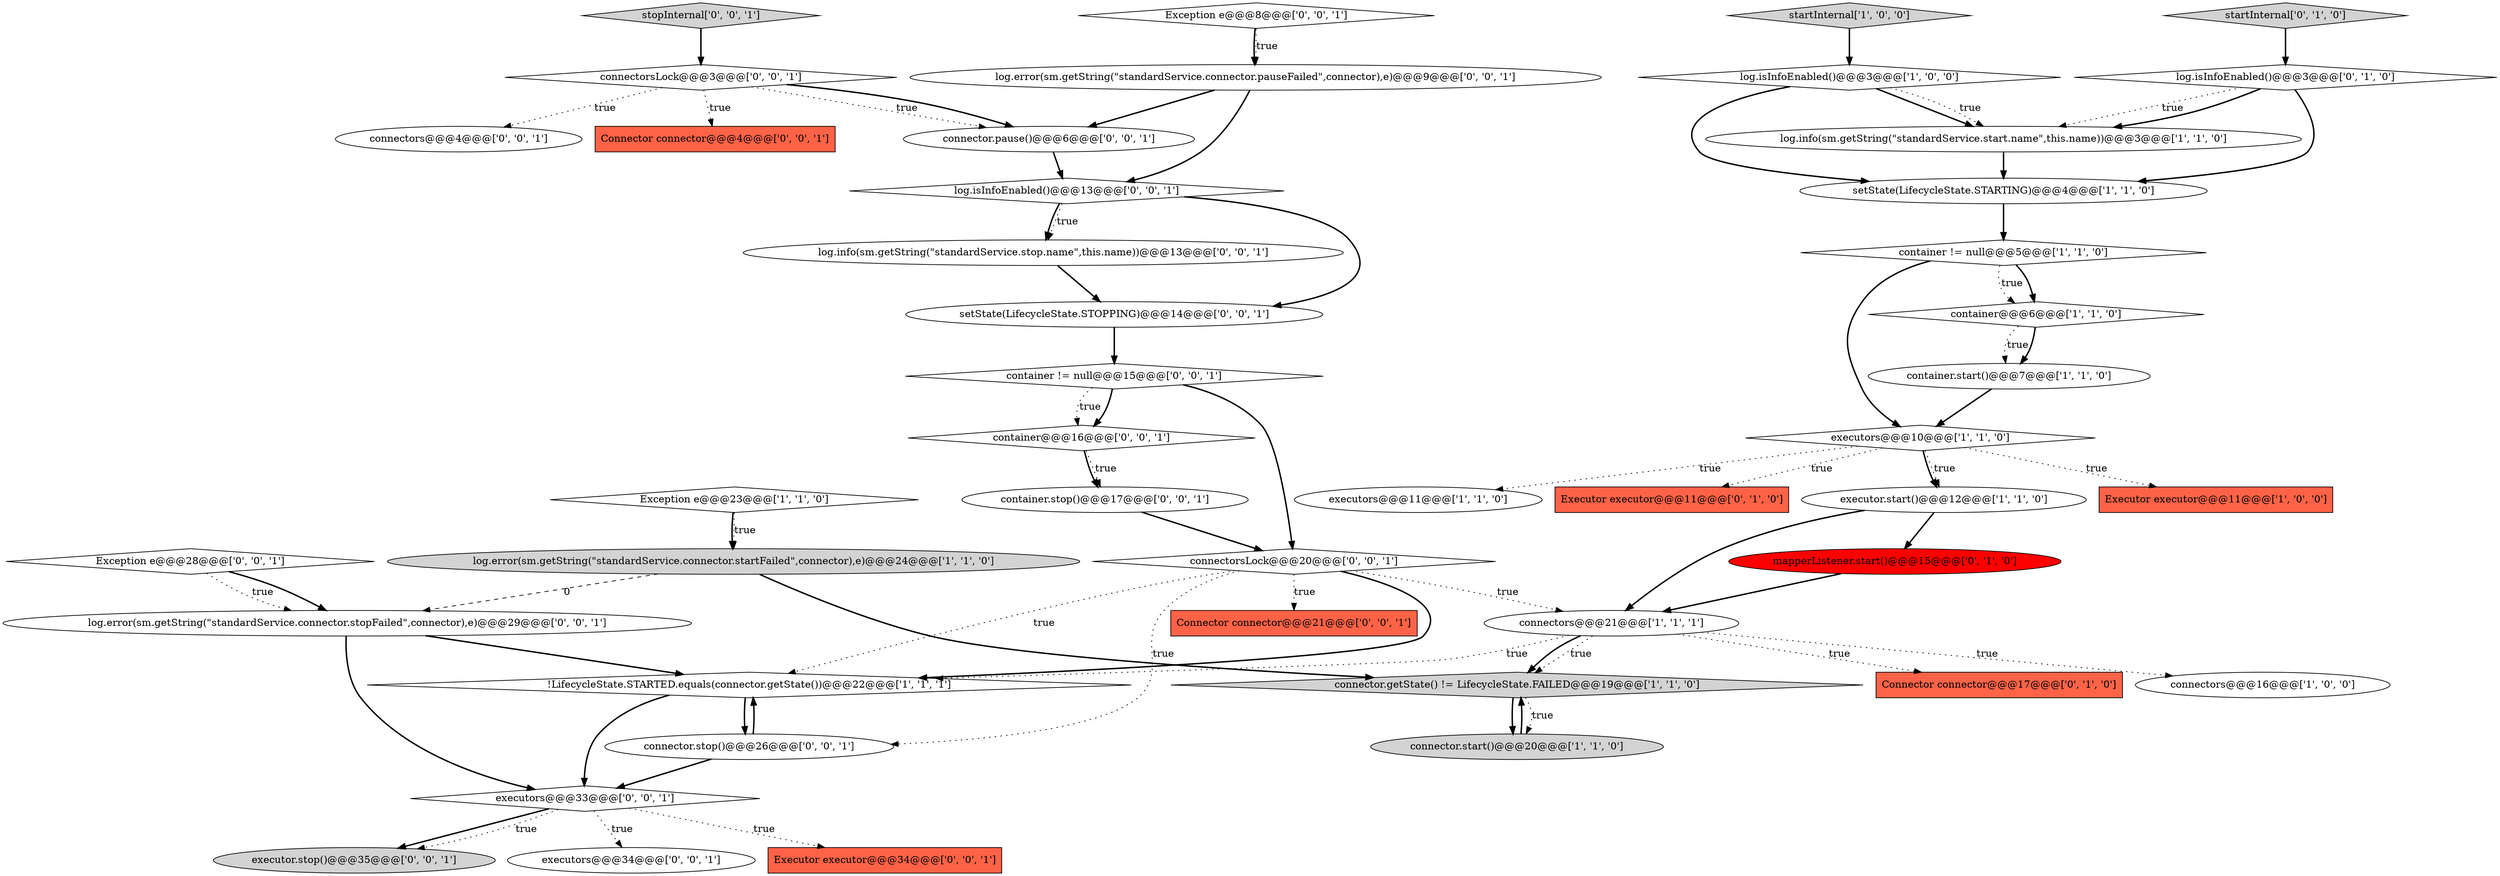 digraph {
20 [style = filled, label = "mapperListener.start()@@@15@@@['0', '1', '0']", fillcolor = red, shape = ellipse image = "AAA1AAABBB2BBB"];
29 [style = filled, label = "executor.stop()@@@35@@@['0', '0', '1']", fillcolor = lightgray, shape = ellipse image = "AAA0AAABBB3BBB"];
28 [style = filled, label = "Connector connector@@@21@@@['0', '0', '1']", fillcolor = tomato, shape = box image = "AAA0AAABBB3BBB"];
24 [style = filled, label = "log.isInfoEnabled()@@@13@@@['0', '0', '1']", fillcolor = white, shape = diamond image = "AAA0AAABBB3BBB"];
12 [style = filled, label = "setState(LifecycleState.STARTING)@@@4@@@['1', '1', '0']", fillcolor = white, shape = ellipse image = "AAA0AAABBB1BBB"];
42 [style = filled, label = "connector.stop()@@@26@@@['0', '0', '1']", fillcolor = white, shape = ellipse image = "AAA0AAABBB3BBB"];
13 [style = filled, label = "connector.start()@@@20@@@['1', '1', '0']", fillcolor = lightgray, shape = ellipse image = "AAA0AAABBB1BBB"];
18 [style = filled, label = "log.isInfoEnabled()@@@3@@@['0', '1', '0']", fillcolor = white, shape = diamond image = "AAA0AAABBB2BBB"];
6 [style = filled, label = "executors@@@10@@@['1', '1', '0']", fillcolor = white, shape = diamond image = "AAA0AAABBB1BBB"];
35 [style = filled, label = "connectors@@@4@@@['0', '0', '1']", fillcolor = white, shape = ellipse image = "AAA0AAABBB3BBB"];
0 [style = filled, label = "startInternal['1', '0', '0']", fillcolor = lightgray, shape = diamond image = "AAA0AAABBB1BBB"];
8 [style = filled, label = "container != null@@@5@@@['1', '1', '0']", fillcolor = white, shape = diamond image = "AAA0AAABBB1BBB"];
2 [style = filled, label = "log.isInfoEnabled()@@@3@@@['1', '0', '0']", fillcolor = white, shape = diamond image = "AAA0AAABBB1BBB"];
34 [style = filled, label = "Exception e@@@28@@@['0', '0', '1']", fillcolor = white, shape = diamond image = "AAA0AAABBB3BBB"];
43 [style = filled, label = "connector.pause()@@@6@@@['0', '0', '1']", fillcolor = white, shape = ellipse image = "AAA0AAABBB3BBB"];
36 [style = filled, label = "executors@@@34@@@['0', '0', '1']", fillcolor = white, shape = ellipse image = "AAA0AAABBB3BBB"];
21 [style = filled, label = "startInternal['0', '1', '0']", fillcolor = lightgray, shape = diamond image = "AAA0AAABBB2BBB"];
10 [style = filled, label = "!LifecycleState.STARTED.equals(connector.getState())@@@22@@@['1', '1', '1']", fillcolor = white, shape = diamond image = "AAA0AAABBB1BBB"];
31 [style = filled, label = "executors@@@33@@@['0', '0', '1']", fillcolor = white, shape = diamond image = "AAA0AAABBB3BBB"];
5 [style = filled, label = "connector.getState() != LifecycleState.FAILED@@@19@@@['1', '1', '0']", fillcolor = lightgray, shape = diamond image = "AAA0AAABBB1BBB"];
33 [style = filled, label = "log.info(sm.getString(\"standardService.stop.name\",this.name))@@@13@@@['0', '0', '1']", fillcolor = white, shape = ellipse image = "AAA0AAABBB3BBB"];
23 [style = filled, label = "connectorsLock@@@20@@@['0', '0', '1']", fillcolor = white, shape = diamond image = "AAA0AAABBB3BBB"];
15 [style = filled, label = "executor.start()@@@12@@@['1', '1', '0']", fillcolor = white, shape = ellipse image = "AAA0AAABBB1BBB"];
17 [style = filled, label = "Exception e@@@23@@@['1', '1', '0']", fillcolor = white, shape = diamond image = "AAA0AAABBB1BBB"];
11 [style = filled, label = "log.error(sm.getString(\"standardService.connector.startFailed\",connector),e)@@@24@@@['1', '1', '0']", fillcolor = lightgray, shape = ellipse image = "AAA0AAABBB1BBB"];
14 [style = filled, label = "log.info(sm.getString(\"standardService.start.name\",this.name))@@@3@@@['1', '1', '0']", fillcolor = white, shape = ellipse image = "AAA0AAABBB1BBB"];
16 [style = filled, label = "container@@@6@@@['1', '1', '0']", fillcolor = white, shape = diamond image = "AAA0AAABBB1BBB"];
32 [style = filled, label = "Executor executor@@@34@@@['0', '0', '1']", fillcolor = tomato, shape = box image = "AAA0AAABBB3BBB"];
40 [style = filled, label = "connectorsLock@@@3@@@['0', '0', '1']", fillcolor = white, shape = diamond image = "AAA0AAABBB3BBB"];
41 [style = filled, label = "setState(LifecycleState.STOPPING)@@@14@@@['0', '0', '1']", fillcolor = white, shape = ellipse image = "AAA0AAABBB3BBB"];
30 [style = filled, label = "container.stop()@@@17@@@['0', '0', '1']", fillcolor = white, shape = ellipse image = "AAA0AAABBB3BBB"];
44 [style = filled, label = "container@@@16@@@['0', '0', '1']", fillcolor = white, shape = diamond image = "AAA0AAABBB3BBB"];
4 [style = filled, label = "container.start()@@@7@@@['1', '1', '0']", fillcolor = white, shape = ellipse image = "AAA0AAABBB1BBB"];
7 [style = filled, label = "connectors@@@21@@@['1', '1', '1']", fillcolor = white, shape = ellipse image = "AAA0AAABBB1BBB"];
22 [style = filled, label = "Connector connector@@@17@@@['0', '1', '0']", fillcolor = tomato, shape = box image = "AAA0AAABBB2BBB"];
37 [style = filled, label = "container != null@@@15@@@['0', '0', '1']", fillcolor = white, shape = diamond image = "AAA0AAABBB3BBB"];
19 [style = filled, label = "Executor executor@@@11@@@['0', '1', '0']", fillcolor = tomato, shape = box image = "AAA0AAABBB2BBB"];
38 [style = filled, label = "log.error(sm.getString(\"standardService.connector.pauseFailed\",connector),e)@@@9@@@['0', '0', '1']", fillcolor = white, shape = ellipse image = "AAA0AAABBB3BBB"];
3 [style = filled, label = "Executor executor@@@11@@@['1', '0', '0']", fillcolor = tomato, shape = box image = "AAA0AAABBB1BBB"];
9 [style = filled, label = "executors@@@11@@@['1', '1', '0']", fillcolor = white, shape = ellipse image = "AAA0AAABBB1BBB"];
25 [style = filled, label = "log.error(sm.getString(\"standardService.connector.stopFailed\",connector),e)@@@29@@@['0', '0', '1']", fillcolor = white, shape = ellipse image = "AAA0AAABBB3BBB"];
27 [style = filled, label = "Exception e@@@8@@@['0', '0', '1']", fillcolor = white, shape = diamond image = "AAA0AAABBB3BBB"];
39 [style = filled, label = "stopInternal['0', '0', '1']", fillcolor = lightgray, shape = diamond image = "AAA0AAABBB3BBB"];
1 [style = filled, label = "connectors@@@16@@@['1', '0', '0']", fillcolor = white, shape = ellipse image = "AAA0AAABBB1BBB"];
26 [style = filled, label = "Connector connector@@@4@@@['0', '0', '1']", fillcolor = tomato, shape = box image = "AAA0AAABBB3BBB"];
44->30 [style = bold, label=""];
8->16 [style = bold, label=""];
27->38 [style = bold, label=""];
34->25 [style = bold, label=""];
7->10 [style = dotted, label="true"];
10->31 [style = bold, label=""];
15->7 [style = bold, label=""];
4->6 [style = bold, label=""];
40->26 [style = dotted, label="true"];
38->24 [style = bold, label=""];
23->28 [style = dotted, label="true"];
0->2 [style = bold, label=""];
41->37 [style = bold, label=""];
8->16 [style = dotted, label="true"];
30->23 [style = bold, label=""];
18->12 [style = bold, label=""];
27->38 [style = dotted, label="true"];
24->33 [style = dotted, label="true"];
33->41 [style = bold, label=""];
8->6 [style = bold, label=""];
42->31 [style = bold, label=""];
31->29 [style = bold, label=""];
23->7 [style = dotted, label="true"];
23->42 [style = dotted, label="true"];
16->4 [style = dotted, label="true"];
37->23 [style = bold, label=""];
40->43 [style = dotted, label="true"];
6->19 [style = dotted, label="true"];
18->14 [style = dotted, label="true"];
17->11 [style = bold, label=""];
21->18 [style = bold, label=""];
2->12 [style = bold, label=""];
40->35 [style = dotted, label="true"];
6->15 [style = bold, label=""];
31->32 [style = dotted, label="true"];
7->5 [style = dotted, label="true"];
24->41 [style = bold, label=""];
25->31 [style = bold, label=""];
24->33 [style = bold, label=""];
31->36 [style = dotted, label="true"];
5->13 [style = dotted, label="true"];
11->5 [style = bold, label=""];
7->5 [style = bold, label=""];
23->10 [style = dotted, label="true"];
10->42 [style = bold, label=""];
6->9 [style = dotted, label="true"];
12->8 [style = bold, label=""];
15->20 [style = bold, label=""];
43->24 [style = bold, label=""];
5->13 [style = bold, label=""];
14->12 [style = bold, label=""];
44->30 [style = dotted, label="true"];
2->14 [style = bold, label=""];
42->10 [style = bold, label=""];
39->40 [style = bold, label=""];
37->44 [style = bold, label=""];
11->25 [style = dashed, label="0"];
13->5 [style = bold, label=""];
23->10 [style = bold, label=""];
2->14 [style = dotted, label="true"];
25->10 [style = bold, label=""];
6->15 [style = dotted, label="true"];
40->43 [style = bold, label=""];
16->4 [style = bold, label=""];
6->3 [style = dotted, label="true"];
7->1 [style = dotted, label="true"];
7->22 [style = dotted, label="true"];
31->29 [style = dotted, label="true"];
20->7 [style = bold, label=""];
37->44 [style = dotted, label="true"];
18->14 [style = bold, label=""];
34->25 [style = dotted, label="true"];
38->43 [style = bold, label=""];
17->11 [style = dotted, label="true"];
}
